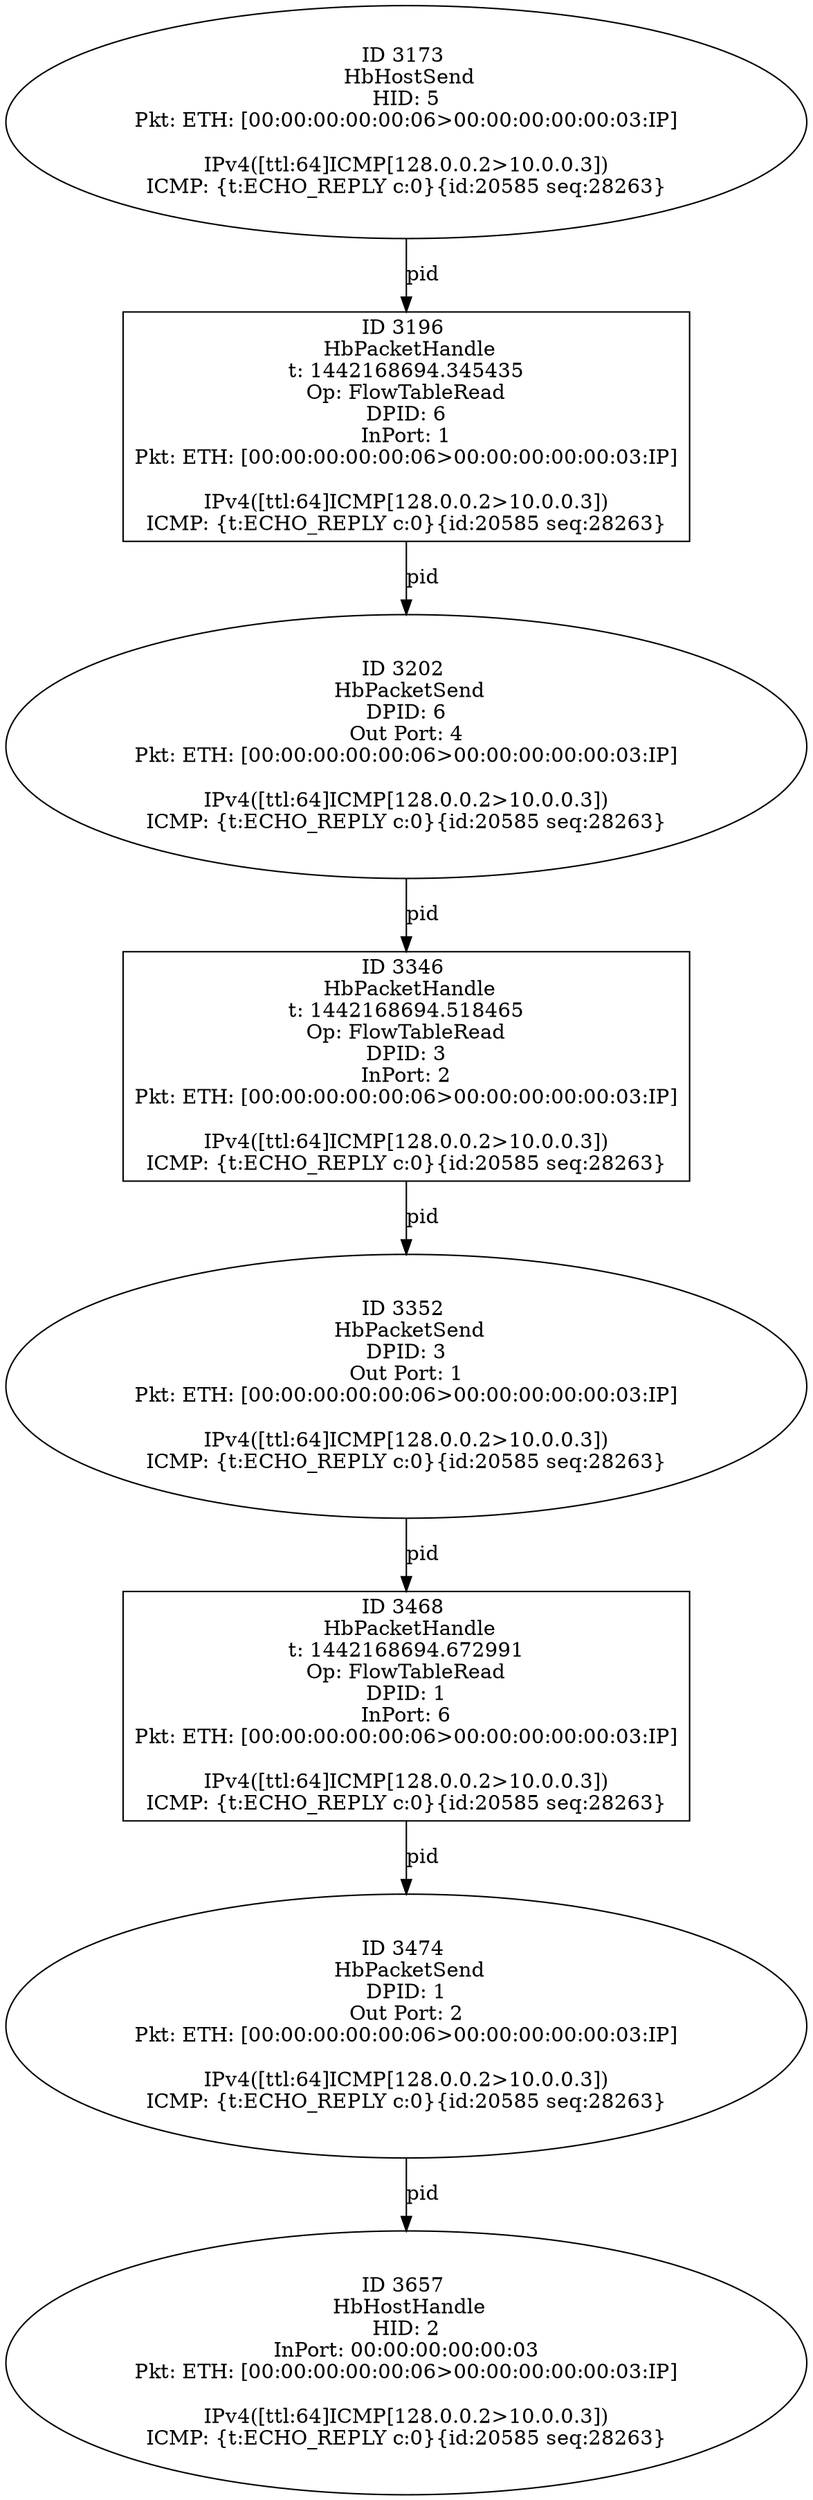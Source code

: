 strict digraph G {
3202 [shape=oval, event=<hb_events.HbPacketSend object at 0x1077a8550>, label="ID 3202 
 HbPacketSend
DPID: 6
Out Port: 4
Pkt: ETH: [00:00:00:00:00:06>00:00:00:00:00:03:IP]

IPv4([ttl:64]ICMP[128.0.0.2>10.0.0.3])
ICMP: {t:ECHO_REPLY c:0}{id:20585 seq:28263}"];
3173 [shape=oval, event=<hb_events.HbHostSend object at 0x107784890>, label="ID 3173 
 HbHostSend
HID: 5
Pkt: ETH: [00:00:00:00:00:06>00:00:00:00:00:03:IP]

IPv4([ttl:64]ICMP[128.0.0.2>10.0.0.3])
ICMP: {t:ECHO_REPLY c:0}{id:20585 seq:28263}"];
3657 [shape=oval, event=<hb_events.HbHostHandle object at 0x107922b50>, label="ID 3657 
 HbHostHandle
HID: 2
InPort: 00:00:00:00:00:03
Pkt: ETH: [00:00:00:00:00:06>00:00:00:00:00:03:IP]

IPv4([ttl:64]ICMP[128.0.0.2>10.0.0.3])
ICMP: {t:ECHO_REPLY c:0}{id:20585 seq:28263}"];
3468 [shape=box, event=<hb_events.HbPacketHandle object at 0x107883050>, label="ID 3468 
 HbPacketHandle
t: 1442168694.672991
Op: FlowTableRead
DPID: 1
InPort: 6
Pkt: ETH: [00:00:00:00:00:06>00:00:00:00:00:03:IP]

IPv4([ttl:64]ICMP[128.0.0.2>10.0.0.3])
ICMP: {t:ECHO_REPLY c:0}{id:20585 seq:28263}"];
3346 [shape=box, event=<hb_events.HbPacketHandle object at 0x107819610>, label="ID 3346 
 HbPacketHandle
t: 1442168694.518465
Op: FlowTableRead
DPID: 3
InPort: 2
Pkt: ETH: [00:00:00:00:00:06>00:00:00:00:00:03:IP]

IPv4([ttl:64]ICMP[128.0.0.2>10.0.0.3])
ICMP: {t:ECHO_REPLY c:0}{id:20585 seq:28263}"];
3474 [shape=oval, event=<hb_events.HbPacketSend object at 0x107883d50>, label="ID 3474 
 HbPacketSend
DPID: 1
Out Port: 2
Pkt: ETH: [00:00:00:00:00:06>00:00:00:00:00:03:IP]

IPv4([ttl:64]ICMP[128.0.0.2>10.0.0.3])
ICMP: {t:ECHO_REPLY c:0}{id:20585 seq:28263}"];
3352 [shape=oval, event=<hb_events.HbPacketSend object at 0x107819c50>, label="ID 3352 
 HbPacketSend
DPID: 3
Out Port: 1
Pkt: ETH: [00:00:00:00:00:06>00:00:00:00:00:03:IP]

IPv4([ttl:64]ICMP[128.0.0.2>10.0.0.3])
ICMP: {t:ECHO_REPLY c:0}{id:20585 seq:28263}"];
3196 [shape=box, event=<hb_events.HbPacketHandle object at 0x1077b0050>, label="ID 3196 
 HbPacketHandle
t: 1442168694.345435
Op: FlowTableRead
DPID: 6
InPort: 1
Pkt: ETH: [00:00:00:00:00:06>00:00:00:00:00:03:IP]

IPv4([ttl:64]ICMP[128.0.0.2>10.0.0.3])
ICMP: {t:ECHO_REPLY c:0}{id:20585 seq:28263}"];
3202 -> 3346  [rel=pid, label=pid];
3173 -> 3196  [rel=pid, label=pid];
3468 -> 3474  [rel=pid, label=pid];
3346 -> 3352  [rel=pid, label=pid];
3474 -> 3657  [rel=pid, label=pid];
3352 -> 3468  [rel=pid, label=pid];
3196 -> 3202  [rel=pid, label=pid];
}
